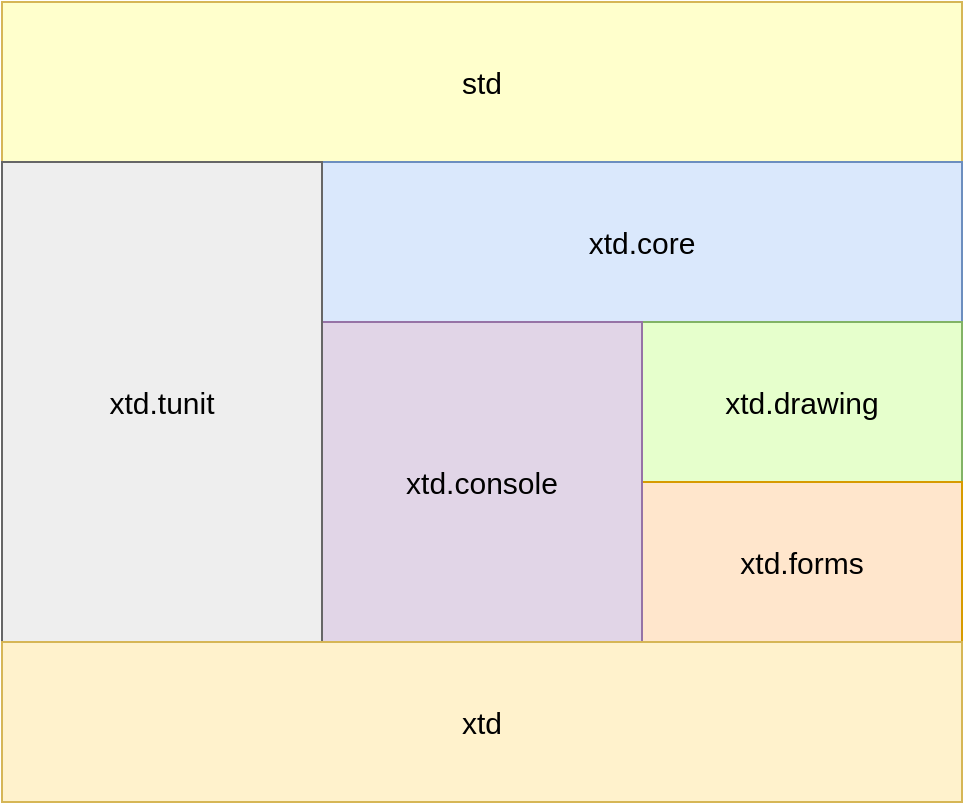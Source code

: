<mxfile version="13.8.6" type="device"><diagram id="FfeFMesWPq1AGEQVJyfI" name="Page-1"><mxGraphModel dx="1186" dy="875" grid="1" gridSize="10" guides="1" tooltips="1" connect="1" arrows="1" fold="1" page="1" pageScale="1" pageWidth="827" pageHeight="1169" math="0" shadow="0"><root><mxCell id="0"/><mxCell id="1" parent="0"/><mxCell id="gx20HtWSzIbTSEyNp-S_-1" value="&lt;span&gt;std&lt;/span&gt;" style="rounded=0;whiteSpace=wrap;html=1;strokeColor=#d6b656;fontSize=15;fillColor=#FFFFCC;" vertex="1" parent="1"><mxGeometry x="40" y="40" width="480" height="80" as="geometry"/></mxCell><mxCell id="gx20HtWSzIbTSEyNp-S_-2" value="xtd.core" style="rounded=0;whiteSpace=wrap;html=1;fillColor=#dae8fc;strokeColor=#6c8ebf;fontSize=15;" vertex="1" parent="1"><mxGeometry x="200" y="120" width="320" height="80" as="geometry"/></mxCell><mxCell id="gx20HtWSzIbTSEyNp-S_-3" value="xtd.drawing" style="rounded=0;whiteSpace=wrap;html=1;fontSize=15;fillColor=#E6FFCC;strokeColor=#82B366;" vertex="1" parent="1"><mxGeometry x="360" y="200" width="160" height="80" as="geometry"/></mxCell><mxCell id="gx20HtWSzIbTSEyNp-S_-4" value="xtd.forms" style="rounded=0;whiteSpace=wrap;html=1;fillColor=#FFE6CC;strokeColor=#d79b00;fontSize=15;" vertex="1" parent="1"><mxGeometry x="360" y="280" width="160" height="80" as="geometry"/></mxCell><mxCell id="gx20HtWSzIbTSEyNp-S_-5" value="&lt;span&gt;xtd.console&lt;/span&gt;" style="rounded=0;whiteSpace=wrap;html=1;fillColor=#e1d5e7;strokeColor=#9673a6;fontSize=15;" vertex="1" parent="1"><mxGeometry x="200" y="200" width="160" height="160" as="geometry"/></mxCell><mxCell id="gx20HtWSzIbTSEyNp-S_-6" value="xtd.tunit" style="rounded=0;whiteSpace=wrap;html=1;fillColor=#EEEEEE;strokeColor=#666666;fontSize=15;" vertex="1" parent="1"><mxGeometry x="40" y="120" width="160" height="240" as="geometry"/></mxCell><mxCell id="gx20HtWSzIbTSEyNp-S_-7" value="&lt;span&gt;xtd&lt;/span&gt;" style="rounded=0;whiteSpace=wrap;html=1;strokeColor=#d6b656;fontSize=15;fillColor=#fff2cc;" vertex="1" parent="1"><mxGeometry x="40" y="360" width="480" height="80" as="geometry"/></mxCell></root></mxGraphModel></diagram></mxfile>